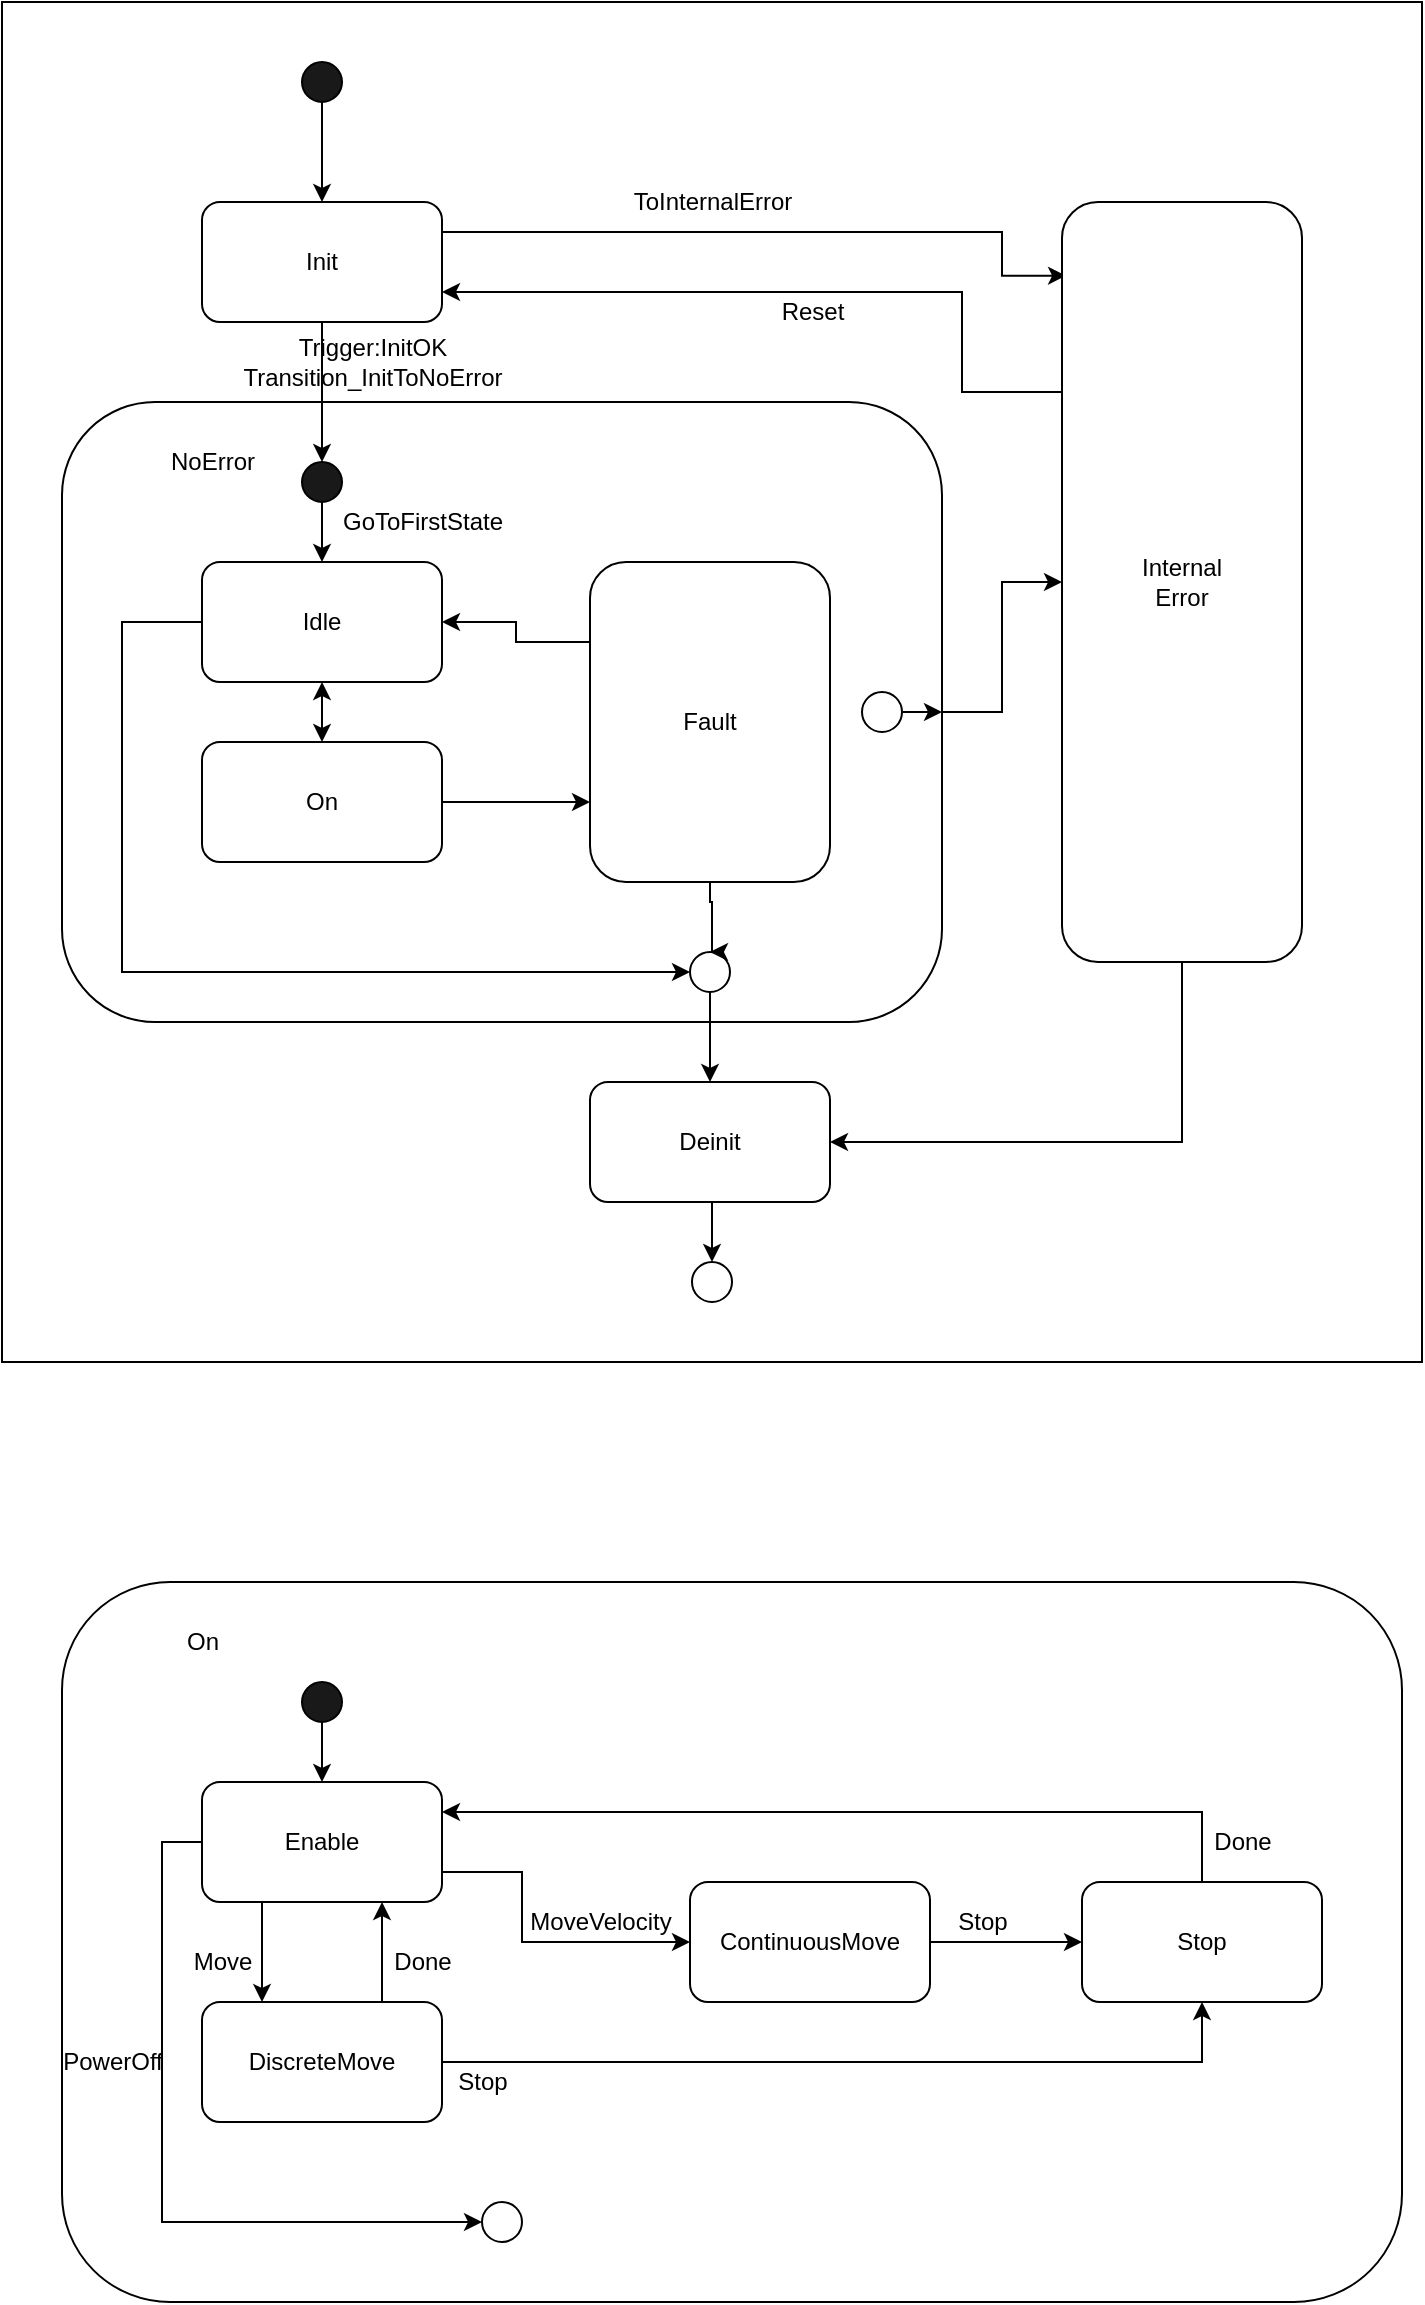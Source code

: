 <mxfile version="13.4.4" type="device"><diagram id="24z0pXf_irex9HyVMuEE" name="Page-1"><mxGraphModel dx="1422" dy="822" grid="1" gridSize="10" guides="1" tooltips="1" connect="1" arrows="1" fold="1" page="1" pageScale="1" pageWidth="827" pageHeight="1169" math="0" shadow="0"><root><mxCell id="0"/><mxCell id="1" parent="0"/><mxCell id="xonA9__yZ4FL8H8oh1B1-1" value="" style="rounded=0;whiteSpace=wrap;html=1;" parent="1" vertex="1"><mxGeometry x="60" y="90" width="710" height="680" as="geometry"/></mxCell><mxCell id="xonA9__yZ4FL8H8oh1B1-11" style="edgeStyle=orthogonalEdgeStyle;rounded=0;orthogonalLoop=1;jettySize=auto;html=1;exitX=1;exitY=0.25;exitDx=0;exitDy=0;entryX=0.017;entryY=0.097;entryDx=0;entryDy=0;entryPerimeter=0;" parent="1" source="xonA9__yZ4FL8H8oh1B1-2" target="xonA9__yZ4FL8H8oh1B1-8" edge="1"><mxGeometry relative="1" as="geometry"><Array as="points"><mxPoint x="560" y="205"/><mxPoint x="560" y="227"/></Array></mxGeometry></mxCell><mxCell id="xonA9__yZ4FL8H8oh1B1-2" value="Init" style="rounded=1;whiteSpace=wrap;html=1;" parent="1" vertex="1"><mxGeometry x="160" y="190" width="120" height="60" as="geometry"/></mxCell><mxCell id="xonA9__yZ4FL8H8oh1B1-9" style="edgeStyle=orthogonalEdgeStyle;rounded=0;orthogonalLoop=1;jettySize=auto;html=1;entryX=0;entryY=0.5;entryDx=0;entryDy=0;" parent="1" source="xonA9__yZ4FL8H8oh1B1-3" target="xonA9__yZ4FL8H8oh1B1-8" edge="1"><mxGeometry relative="1" as="geometry"/></mxCell><mxCell id="xonA9__yZ4FL8H8oh1B1-3" value="" style="rounded=1;whiteSpace=wrap;html=1;" parent="1" vertex="1"><mxGeometry x="90" y="290" width="440" height="310" as="geometry"/></mxCell><mxCell id="2" value="NoError" style="text;html=1;align=center;verticalAlign=middle;resizable=0;points=[];autosize=1;" parent="1" vertex="1"><mxGeometry x="135" y="310" width="60" height="20" as="geometry"/></mxCell><mxCell id="xonA9__yZ4FL8H8oh1B1-13" style="edgeStyle=orthogonalEdgeStyle;rounded=0;orthogonalLoop=1;jettySize=auto;html=1;exitX=0;exitY=0.5;exitDx=0;exitDy=0;entryX=0;entryY=0.5;entryDx=0;entryDy=0;" parent="1" source="xonA9__yZ4FL8H8oh1B1-4" target="lvnSaAjIX_gv5uL7XLkh-2" edge="1"><mxGeometry relative="1" as="geometry"><Array as="points"><mxPoint x="120" y="400"/><mxPoint x="120" y="575"/></Array></mxGeometry></mxCell><mxCell id="xonA9__yZ4FL8H8oh1B1-18" style="edgeStyle=orthogonalEdgeStyle;rounded=0;orthogonalLoop=1;jettySize=auto;html=1;exitX=0.5;exitY=1;exitDx=0;exitDy=0;entryX=0.5;entryY=0;entryDx=0;entryDy=0;startArrow=classic;startFill=1;" parent="1" source="xonA9__yZ4FL8H8oh1B1-4" target="xonA9__yZ4FL8H8oh1B1-6" edge="1"><mxGeometry relative="1" as="geometry"/></mxCell><mxCell id="xonA9__yZ4FL8H8oh1B1-4" value="Idle" style="rounded=1;whiteSpace=wrap;html=1;" parent="1" vertex="1"><mxGeometry x="160" y="370" width="120" height="60" as="geometry"/></mxCell><mxCell id="xonA9__yZ4FL8H8oh1B1-17" style="edgeStyle=orthogonalEdgeStyle;rounded=0;orthogonalLoop=1;jettySize=auto;html=1;exitX=1;exitY=0.5;exitDx=0;exitDy=0;entryX=0;entryY=0.75;entryDx=0;entryDy=0;startArrow=none;startFill=0;" parent="1" source="xonA9__yZ4FL8H8oh1B1-6" target="xonA9__yZ4FL8H8oh1B1-7" edge="1"><mxGeometry relative="1" as="geometry"/></mxCell><mxCell id="xonA9__yZ4FL8H8oh1B1-6" value="On" style="rounded=1;whiteSpace=wrap;html=1;" parent="1" vertex="1"><mxGeometry x="160" y="460" width="120" height="60" as="geometry"/></mxCell><mxCell id="xonA9__yZ4FL8H8oh1B1-14" style="edgeStyle=orthogonalEdgeStyle;rounded=0;orthogonalLoop=1;jettySize=auto;html=1;exitX=0.5;exitY=1;exitDx=0;exitDy=0;entryX=0.5;entryY=0;entryDx=0;entryDy=0;" parent="1" source="xonA9__yZ4FL8H8oh1B1-7" target="lvnSaAjIX_gv5uL7XLkh-2" edge="1"><mxGeometry relative="1" as="geometry"><mxPoint x="210" y="780" as="targetPoint"/><Array as="points"><mxPoint x="414" y="540"/><mxPoint x="415" y="540"/></Array></mxGeometry></mxCell><mxCell id="xonA9__yZ4FL8H8oh1B1-19" style="edgeStyle=orthogonalEdgeStyle;rounded=0;orthogonalLoop=1;jettySize=auto;html=1;exitX=0;exitY=0.25;exitDx=0;exitDy=0;startArrow=none;startFill=0;" parent="1" source="xonA9__yZ4FL8H8oh1B1-7" target="xonA9__yZ4FL8H8oh1B1-4" edge="1"><mxGeometry relative="1" as="geometry"/></mxCell><mxCell id="xonA9__yZ4FL8H8oh1B1-7" value="Fault" style="rounded=1;whiteSpace=wrap;html=1;" parent="1" vertex="1"><mxGeometry x="354" y="370" width="120" height="160" as="geometry"/></mxCell><mxCell id="xonA9__yZ4FL8H8oh1B1-15" style="edgeStyle=orthogonalEdgeStyle;rounded=0;orthogonalLoop=1;jettySize=auto;html=1;exitX=0.5;exitY=1;exitDx=0;exitDy=0;entryX=1;entryY=0.5;entryDx=0;entryDy=0;" parent="1" source="xonA9__yZ4FL8H8oh1B1-8" target="xonA9__yZ4FL8H8oh1B1-10" edge="1"><mxGeometry relative="1" as="geometry"/></mxCell><mxCell id="3idZ8ZTcwzNl2IYUpcBv-4" style="edgeStyle=orthogonalEdgeStyle;rounded=0;orthogonalLoop=1;jettySize=auto;html=1;exitX=0;exitY=0.25;exitDx=0;exitDy=0;entryX=1;entryY=0.75;entryDx=0;entryDy=0;" parent="1" source="xonA9__yZ4FL8H8oh1B1-8" target="xonA9__yZ4FL8H8oh1B1-2" edge="1"><mxGeometry relative="1" as="geometry"><Array as="points"><mxPoint x="540" y="285"/><mxPoint x="540" y="235"/></Array></mxGeometry></mxCell><mxCell id="xonA9__yZ4FL8H8oh1B1-8" value="Internal&lt;br&gt;Error" style="rounded=1;whiteSpace=wrap;html=1;" parent="1" vertex="1"><mxGeometry x="590" y="190" width="120" height="380" as="geometry"/></mxCell><mxCell id="3idZ8ZTcwzNl2IYUpcBv-3" style="edgeStyle=orthogonalEdgeStyle;rounded=0;orthogonalLoop=1;jettySize=auto;html=1;exitX=0.5;exitY=1;exitDx=0;exitDy=0;entryX=0.5;entryY=0;entryDx=0;entryDy=0;" parent="1" source="xonA9__yZ4FL8H8oh1B1-10" target="3idZ8ZTcwzNl2IYUpcBv-2" edge="1"><mxGeometry relative="1" as="geometry"/></mxCell><mxCell id="xonA9__yZ4FL8H8oh1B1-10" value="Deinit" style="rounded=1;whiteSpace=wrap;html=1;" parent="1" vertex="1"><mxGeometry x="354" y="630" width="120" height="60" as="geometry"/></mxCell><mxCell id="xonA9__yZ4FL8H8oh1B1-12" style="edgeStyle=orthogonalEdgeStyle;rounded=0;orthogonalLoop=1;jettySize=auto;html=1;exitX=0.5;exitY=1;exitDx=0;exitDy=0;entryX=0.5;entryY=0;entryDx=0;entryDy=0;" parent="1" source="xonA9__yZ4FL8H8oh1B1-2" target="xonA9__yZ4FL8H8oh1B1-24" edge="1"><mxGeometry relative="1" as="geometry"/></mxCell><mxCell id="xonA9__yZ4FL8H8oh1B1-21" style="edgeStyle=orthogonalEdgeStyle;rounded=0;orthogonalLoop=1;jettySize=auto;html=1;exitX=0.5;exitY=1;exitDx=0;exitDy=0;entryX=0.5;entryY=0;entryDx=0;entryDy=0;startArrow=none;startFill=0;" parent="1" source="xonA9__yZ4FL8H8oh1B1-20" target="xonA9__yZ4FL8H8oh1B1-2" edge="1"><mxGeometry relative="1" as="geometry"/></mxCell><mxCell id="xonA9__yZ4FL8H8oh1B1-20" value="" style="ellipse;whiteSpace=wrap;html=1;fillColor=#191919;" parent="1" vertex="1"><mxGeometry x="210" y="120" width="20" height="20" as="geometry"/></mxCell><mxCell id="xonA9__yZ4FL8H8oh1B1-23" value="Trigger:InitOK&lt;br&gt;Transition_InitToNoError" style="text;html=1;align=center;verticalAlign=middle;resizable=0;points=[];autosize=1;" parent="1" vertex="1"><mxGeometry x="170" y="255" width="150" height="30" as="geometry"/></mxCell><mxCell id="xonA9__yZ4FL8H8oh1B1-25" style="edgeStyle=orthogonalEdgeStyle;rounded=0;orthogonalLoop=1;jettySize=auto;html=1;exitX=0.5;exitY=1;exitDx=0;exitDy=0;entryX=0.5;entryY=0;entryDx=0;entryDy=0;startArrow=none;startFill=0;" parent="1" source="xonA9__yZ4FL8H8oh1B1-24" target="xonA9__yZ4FL8H8oh1B1-4" edge="1"><mxGeometry relative="1" as="geometry"/></mxCell><mxCell id="xonA9__yZ4FL8H8oh1B1-24" value="" style="ellipse;whiteSpace=wrap;html=1;fillColor=#191919;" parent="1" vertex="1"><mxGeometry x="210" y="320" width="20" height="20" as="geometry"/></mxCell><mxCell id="xonA9__yZ4FL8H8oh1B1-26" value="GoToFirstState" style="text;html=1;align=center;verticalAlign=middle;resizable=0;points=[];autosize=1;" parent="1" vertex="1"><mxGeometry x="220" y="340" width="100" height="20" as="geometry"/></mxCell><mxCell id="xonA9__yZ4FL8H8oh1B1-28" value="ToInternalError" style="text;html=1;align=center;verticalAlign=middle;resizable=0;points=[];autosize=1;" parent="1" vertex="1"><mxGeometry x="370" y="180" width="90" height="20" as="geometry"/></mxCell><mxCell id="3idZ8ZTcwzNl2IYUpcBv-2" value="" style="ellipse;whiteSpace=wrap;html=1;fillColor=none;" parent="1" vertex="1"><mxGeometry x="405" y="720" width="20" height="20" as="geometry"/></mxCell><mxCell id="3idZ8ZTcwzNl2IYUpcBv-5" value="Reset" style="text;html=1;align=center;verticalAlign=middle;resizable=0;points=[];autosize=1;" parent="1" vertex="1"><mxGeometry x="440" y="235" width="50" height="20" as="geometry"/></mxCell><mxCell id="lvnSaAjIX_gv5uL7XLkh-5" style="edgeStyle=orthogonalEdgeStyle;rounded=0;orthogonalLoop=1;jettySize=auto;html=1;exitX=0.5;exitY=1;exitDx=0;exitDy=0;entryX=0.5;entryY=0;entryDx=0;entryDy=0;" parent="1" source="lvnSaAjIX_gv5uL7XLkh-2" target="xonA9__yZ4FL8H8oh1B1-10" edge="1"><mxGeometry relative="1" as="geometry"/></mxCell><mxCell id="lvnSaAjIX_gv5uL7XLkh-2" value="" style="ellipse;whiteSpace=wrap;html=1;fillColor=none;" parent="1" vertex="1"><mxGeometry x="404" y="565" width="20" height="20" as="geometry"/></mxCell><mxCell id="lvnSaAjIX_gv5uL7XLkh-7" style="edgeStyle=orthogonalEdgeStyle;rounded=0;orthogonalLoop=1;jettySize=auto;html=1;exitX=1;exitY=0.5;exitDx=0;exitDy=0;entryX=1;entryY=0.5;entryDx=0;entryDy=0;" parent="1" source="lvnSaAjIX_gv5uL7XLkh-6" target="xonA9__yZ4FL8H8oh1B1-3" edge="1"><mxGeometry relative="1" as="geometry"/></mxCell><mxCell id="lvnSaAjIX_gv5uL7XLkh-6" value="" style="ellipse;whiteSpace=wrap;html=1;fillColor=none;" parent="1" vertex="1"><mxGeometry x="490" y="435" width="20" height="20" as="geometry"/></mxCell><mxCell id="v5YPVd6akm4e4yL8PS5R-2" value="" style="rounded=1;whiteSpace=wrap;html=1;" parent="1" vertex="1"><mxGeometry x="90" y="880" width="670" height="360" as="geometry"/></mxCell><mxCell id="v5YPVd6akm4e4yL8PS5R-3" value="On" style="text;html=1;align=center;verticalAlign=middle;resizable=0;points=[];autosize=1;" parent="1" vertex="1"><mxGeometry x="145" y="900" width="30" height="20" as="geometry"/></mxCell><mxCell id="v5YPVd6akm4e4yL8PS5R-6" style="edgeStyle=orthogonalEdgeStyle;rounded=0;orthogonalLoop=1;jettySize=auto;html=1;exitX=0.5;exitY=1;exitDx=0;exitDy=0;" parent="1" source="v5YPVd6akm4e4yL8PS5R-4" target="v5YPVd6akm4e4yL8PS5R-5" edge="1"><mxGeometry relative="1" as="geometry"/></mxCell><mxCell id="v5YPVd6akm4e4yL8PS5R-4" value="" style="ellipse;whiteSpace=wrap;html=1;fillColor=#191919;" parent="1" vertex="1"><mxGeometry x="210" y="930" width="20" height="20" as="geometry"/></mxCell><mxCell id="v5YPVd6akm4e4yL8PS5R-11" style="edgeStyle=orthogonalEdgeStyle;rounded=0;orthogonalLoop=1;jettySize=auto;html=1;exitX=0.25;exitY=1;exitDx=0;exitDy=0;entryX=0.25;entryY=0;entryDx=0;entryDy=0;" parent="1" source="v5YPVd6akm4e4yL8PS5R-5" target="v5YPVd6akm4e4yL8PS5R-7" edge="1"><mxGeometry relative="1" as="geometry"/></mxCell><mxCell id="v5YPVd6akm4e4yL8PS5R-13" style="edgeStyle=orthogonalEdgeStyle;rounded=0;orthogonalLoop=1;jettySize=auto;html=1;exitX=0;exitY=0.5;exitDx=0;exitDy=0;entryX=0;entryY=0.5;entryDx=0;entryDy=0;" parent="1" source="v5YPVd6akm4e4yL8PS5R-5" target="v5YPVd6akm4e4yL8PS5R-12" edge="1"><mxGeometry relative="1" as="geometry"/></mxCell><mxCell id="lpALvTvo43Z2Qw6bQ-Ux-5" style="edgeStyle=orthogonalEdgeStyle;rounded=0;orthogonalLoop=1;jettySize=auto;html=1;exitX=1;exitY=0.75;exitDx=0;exitDy=0;entryX=0;entryY=0.5;entryDx=0;entryDy=0;" edge="1" parent="1" source="v5YPVd6akm4e4yL8PS5R-5" target="lpALvTvo43Z2Qw6bQ-Ux-2"><mxGeometry relative="1" as="geometry"><Array as="points"><mxPoint x="320" y="1025"/><mxPoint x="320" y="1060"/></Array></mxGeometry></mxCell><mxCell id="v5YPVd6akm4e4yL8PS5R-5" value="Enable" style="rounded=1;whiteSpace=wrap;html=1;" parent="1" vertex="1"><mxGeometry x="160" y="980" width="120" height="60" as="geometry"/></mxCell><mxCell id="v5YPVd6akm4e4yL8PS5R-9" style="edgeStyle=orthogonalEdgeStyle;rounded=0;orthogonalLoop=1;jettySize=auto;html=1;exitX=1;exitY=0.5;exitDx=0;exitDy=0;entryX=0.5;entryY=1;entryDx=0;entryDy=0;" parent="1" source="v5YPVd6akm4e4yL8PS5R-7" target="v5YPVd6akm4e4yL8PS5R-8" edge="1"><mxGeometry relative="1" as="geometry"><Array as="points"><mxPoint x="660" y="1120"/></Array></mxGeometry></mxCell><mxCell id="W2NIhrVkc8vMkSyA6dvQ-2" style="edgeStyle=orthogonalEdgeStyle;rounded=0;orthogonalLoop=1;jettySize=auto;html=1;exitX=0.75;exitY=0;exitDx=0;exitDy=0;entryX=0.75;entryY=1;entryDx=0;entryDy=0;" parent="1" source="v5YPVd6akm4e4yL8PS5R-7" target="v5YPVd6akm4e4yL8PS5R-5" edge="1"><mxGeometry relative="1" as="geometry"/></mxCell><mxCell id="v5YPVd6akm4e4yL8PS5R-7" value="DiscreteMove" style="rounded=1;whiteSpace=wrap;html=1;" parent="1" vertex="1"><mxGeometry x="160" y="1090" width="120" height="60" as="geometry"/></mxCell><mxCell id="v5YPVd6akm4e4yL8PS5R-10" style="edgeStyle=orthogonalEdgeStyle;rounded=0;orthogonalLoop=1;jettySize=auto;html=1;exitX=0.5;exitY=0;exitDx=0;exitDy=0;entryX=1;entryY=0.25;entryDx=0;entryDy=0;" parent="1" source="v5YPVd6akm4e4yL8PS5R-8" target="v5YPVd6akm4e4yL8PS5R-5" edge="1"><mxGeometry relative="1" as="geometry"/></mxCell><mxCell id="v5YPVd6akm4e4yL8PS5R-8" value="Stop" style="rounded=1;whiteSpace=wrap;html=1;" parent="1" vertex="1"><mxGeometry x="600" y="1030" width="120" height="60" as="geometry"/></mxCell><mxCell id="v5YPVd6akm4e4yL8PS5R-12" value="" style="ellipse;whiteSpace=wrap;html=1;fillColor=none;" parent="1" vertex="1"><mxGeometry x="300" y="1190" width="20" height="20" as="geometry"/></mxCell><mxCell id="W2NIhrVkc8vMkSyA6dvQ-3" value="Stop" style="text;html=1;align=center;verticalAlign=middle;resizable=0;points=[];autosize=1;" parent="1" vertex="1"><mxGeometry x="280" y="1120" width="40" height="20" as="geometry"/></mxCell><mxCell id="W2NIhrVkc8vMkSyA6dvQ-4" value="Done" style="text;html=1;align=center;verticalAlign=middle;resizable=0;points=[];autosize=1;" parent="1" vertex="1"><mxGeometry x="250" y="1060" width="40" height="20" as="geometry"/></mxCell><mxCell id="W2NIhrVkc8vMkSyA6dvQ-5" value="Done" style="text;html=1;align=center;verticalAlign=middle;resizable=0;points=[];autosize=1;" parent="1" vertex="1"><mxGeometry x="660" y="1000" width="40" height="20" as="geometry"/></mxCell><mxCell id="W2NIhrVkc8vMkSyA6dvQ-6" value="Move" style="text;html=1;align=center;verticalAlign=middle;resizable=0;points=[];autosize=1;" parent="1" vertex="1"><mxGeometry x="150" y="1060" width="40" height="20" as="geometry"/></mxCell><mxCell id="W2NIhrVkc8vMkSyA6dvQ-7" value="PowerOff" style="text;html=1;align=center;verticalAlign=middle;resizable=0;points=[];autosize=1;" parent="1" vertex="1"><mxGeometry x="80" y="1110" width="70" height="20" as="geometry"/></mxCell><mxCell id="lpALvTvo43Z2Qw6bQ-Ux-3" style="edgeStyle=orthogonalEdgeStyle;rounded=0;orthogonalLoop=1;jettySize=auto;html=1;exitX=1;exitY=0.5;exitDx=0;exitDy=0;entryX=0;entryY=0.5;entryDx=0;entryDy=0;" edge="1" parent="1" source="lpALvTvo43Z2Qw6bQ-Ux-2" target="v5YPVd6akm4e4yL8PS5R-8"><mxGeometry relative="1" as="geometry"/></mxCell><mxCell id="lpALvTvo43Z2Qw6bQ-Ux-2" value="ContinuousMove" style="rounded=1;whiteSpace=wrap;html=1;" vertex="1" parent="1"><mxGeometry x="404" y="1030" width="120" height="60" as="geometry"/></mxCell><mxCell id="lpALvTvo43Z2Qw6bQ-Ux-4" value="Stop" style="text;html=1;align=center;verticalAlign=middle;resizable=0;points=[];autosize=1;" vertex="1" parent="1"><mxGeometry x="530" y="1040" width="40" height="20" as="geometry"/></mxCell><mxCell id="lpALvTvo43Z2Qw6bQ-Ux-6" value="MoveVelocity" style="text;html=1;align=center;verticalAlign=middle;resizable=0;points=[];autosize=1;" vertex="1" parent="1"><mxGeometry x="314" y="1040" width="90" height="20" as="geometry"/></mxCell></root></mxGraphModel></diagram></mxfile>